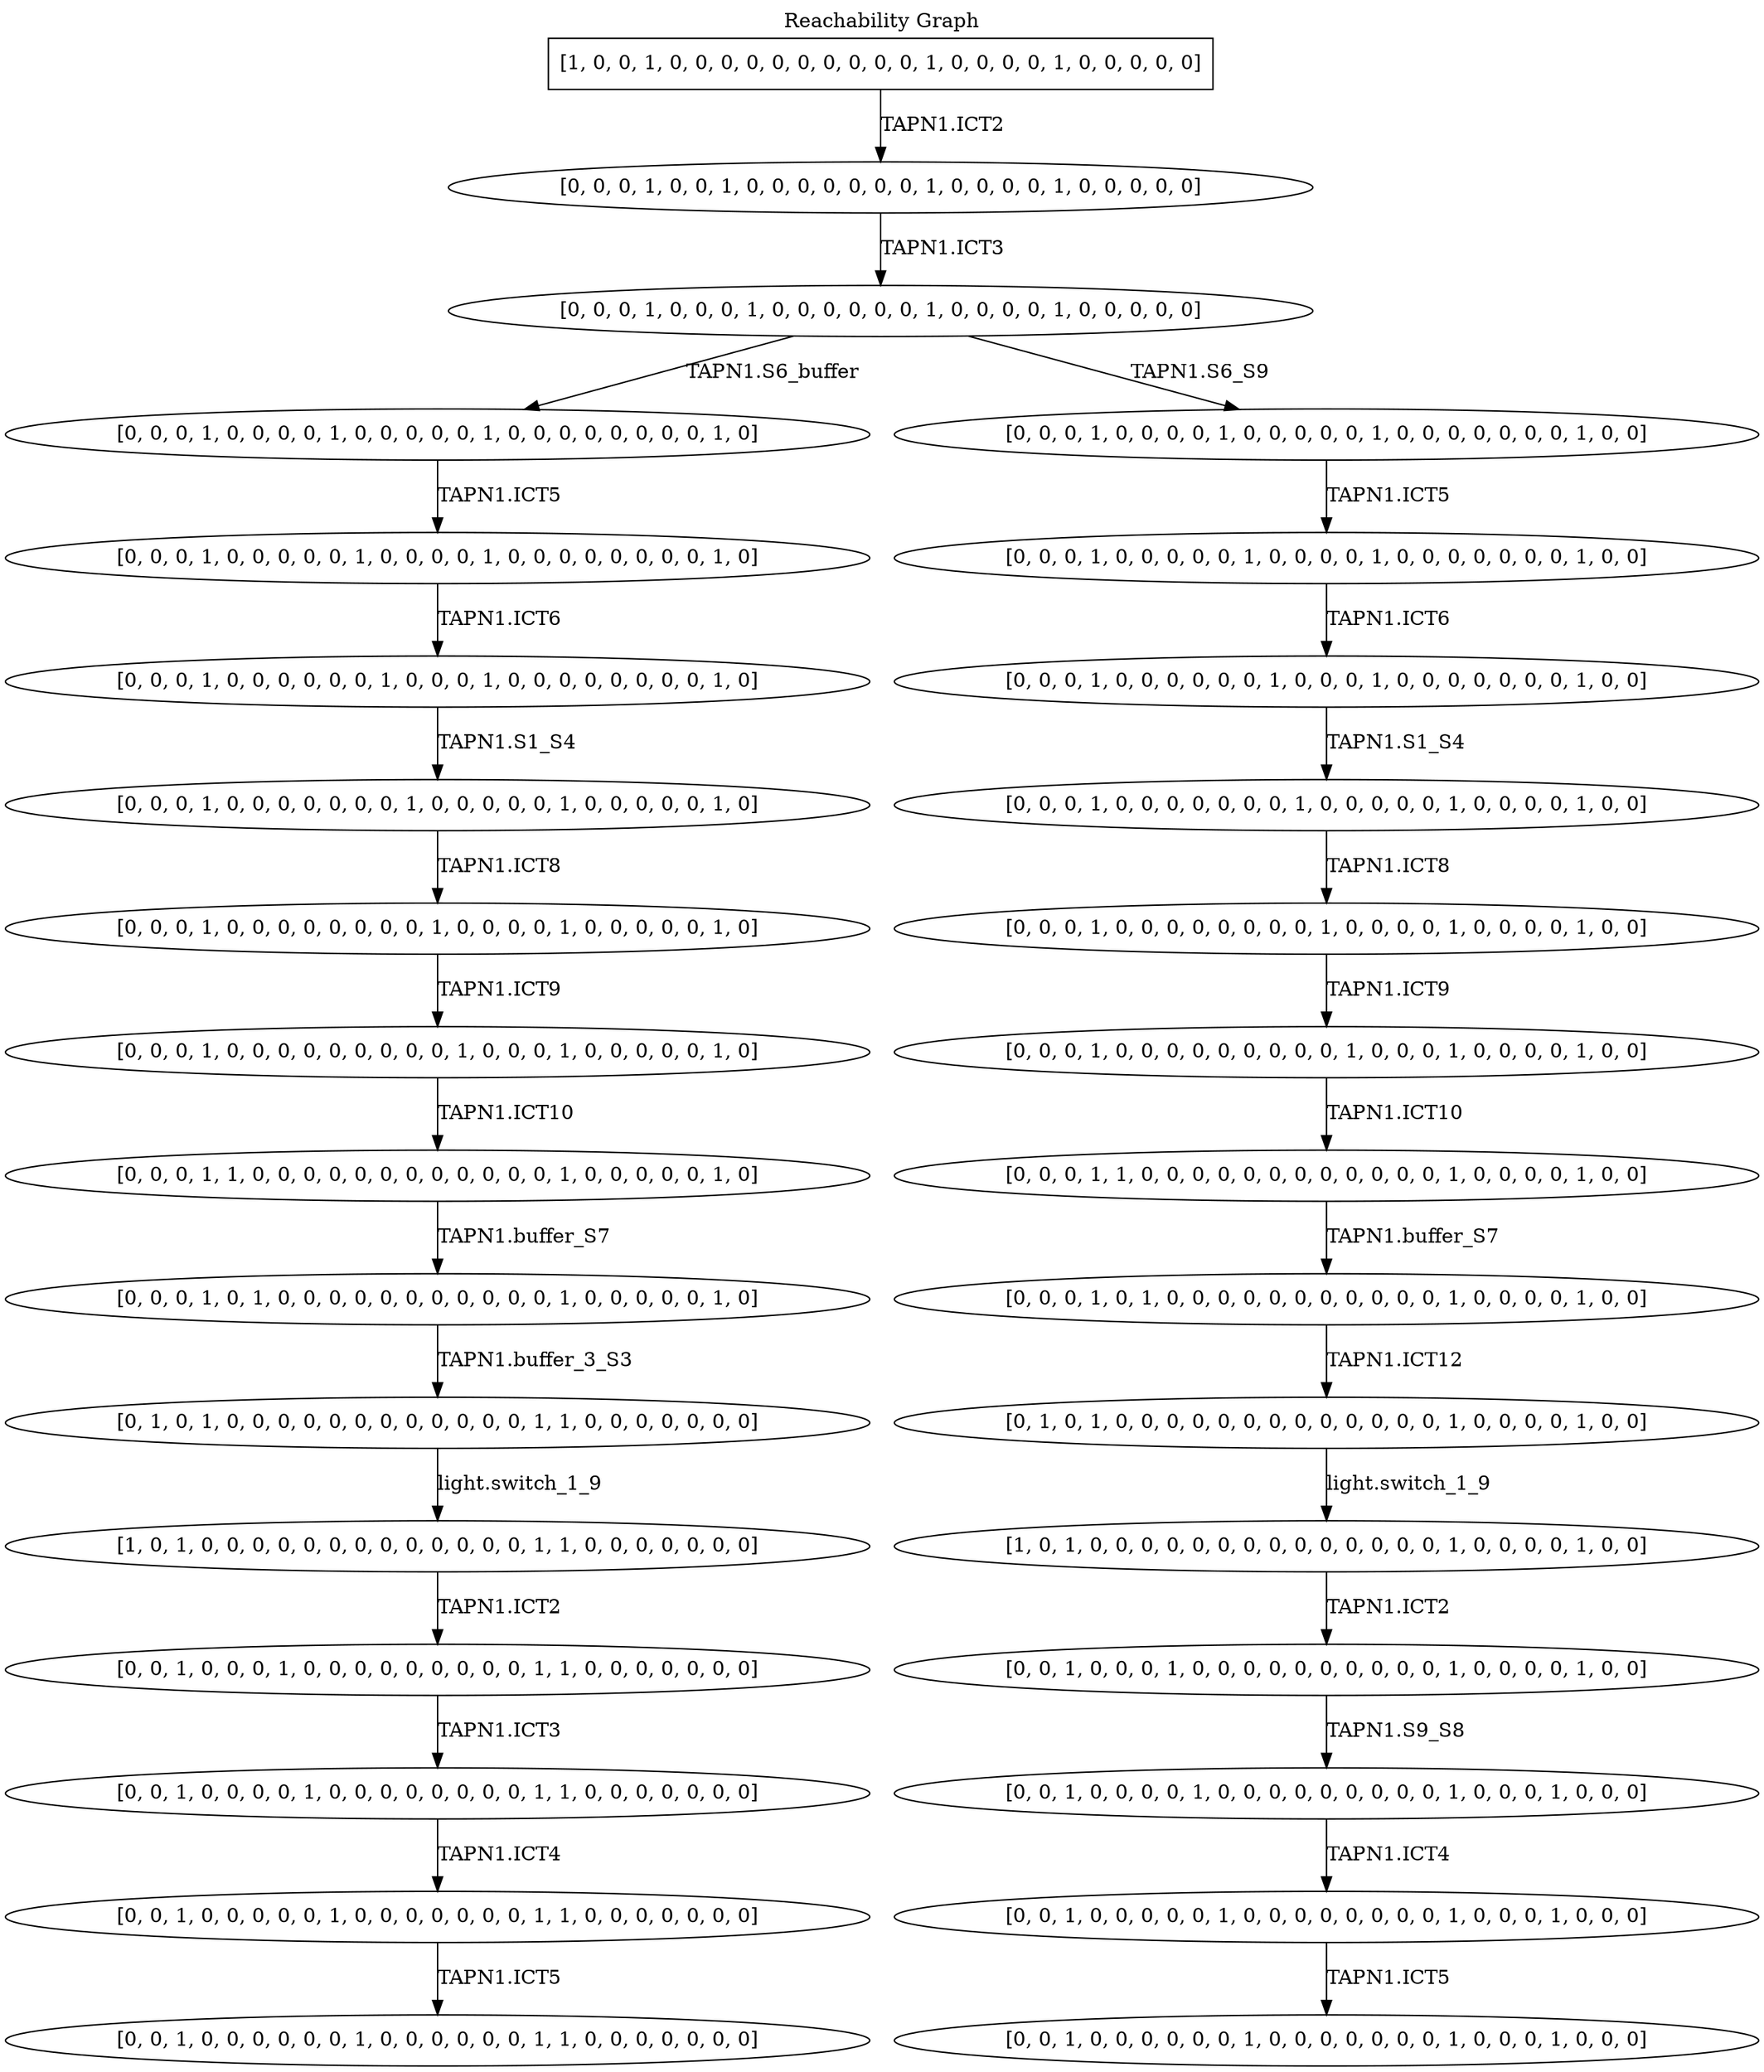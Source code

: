 
digraph RG {
  label="Reachability Graph";
  labelloc=t;
  S0 [shape=box, label="[1, 0, 0, 1, 0, 0, 0, 0, 0, 0, 0, 0, 0, 0, 1, 0, 0, 0, 0, 1, 0, 0, 0, 0, 0]"];
  S1 [label="[0, 0, 0, 1, 0, 0, 1, 0, 0, 0, 0, 0, 0, 0, 1, 0, 0, 0, 0, 1, 0, 0, 0, 0, 0]"];
  S2 [label="[0, 0, 0, 1, 0, 0, 0, 1, 0, 0, 0, 0, 0, 0, 1, 0, 0, 0, 0, 1, 0, 0, 0, 0, 0]"];
  S3 [label="[0, 0, 0, 1, 0, 0, 0, 0, 1, 0, 0, 0, 0, 0, 1, 0, 0, 0, 0, 0, 0, 0, 0, 1, 0]"];
  S4 [label="[0, 0, 0, 1, 0, 0, 0, 0, 1, 0, 0, 0, 0, 0, 1, 0, 0, 0, 0, 0, 0, 0, 1, 0, 0]"];
  S5 [label="[0, 0, 0, 1, 0, 0, 0, 0, 0, 1, 0, 0, 0, 0, 1, 0, 0, 0, 0, 0, 0, 0, 1, 0, 0]"];
  S6 [label="[0, 0, 0, 1, 0, 0, 0, 0, 0, 0, 1, 0, 0, 0, 1, 0, 0, 0, 0, 0, 0, 0, 1, 0, 0]"];
  S7 [label="[0, 0, 0, 1, 0, 0, 0, 0, 0, 0, 0, 1, 0, 0, 0, 0, 0, 1, 0, 0, 0, 0, 1, 0, 0]"];
  S8 [label="[0, 0, 0, 1, 0, 0, 0, 0, 0, 0, 0, 0, 1, 0, 0, 0, 0, 1, 0, 0, 0, 0, 1, 0, 0]"];
  S9 [label="[0, 0, 0, 1, 0, 0, 0, 0, 0, 0, 0, 0, 0, 1, 0, 0, 0, 1, 0, 0, 0, 0, 1, 0, 0]"];
  S10 [label="[0, 0, 0, 1, 1, 0, 0, 0, 0, 0, 0, 0, 0, 0, 0, 0, 0, 1, 0, 0, 0, 0, 1, 0, 0]"];
  S11 [label="[0, 0, 0, 1, 0, 1, 0, 0, 0, 0, 0, 0, 0, 0, 0, 0, 0, 1, 0, 0, 0, 0, 1, 0, 0]"];
  S12 [label="[0, 1, 0, 1, 0, 0, 0, 0, 0, 0, 0, 0, 0, 0, 0, 0, 0, 1, 0, 0, 0, 0, 1, 0, 0]"];
  S13 [label="[1, 0, 1, 0, 0, 0, 0, 0, 0, 0, 0, 0, 0, 0, 0, 0, 0, 1, 0, 0, 0, 0, 1, 0, 0]"];
  S14 [label="[0, 0, 1, 0, 0, 0, 1, 0, 0, 0, 0, 0, 0, 0, 0, 0, 0, 1, 0, 0, 0, 0, 1, 0, 0]"];
  S15 [label="[0, 0, 1, 0, 0, 0, 0, 1, 0, 0, 0, 0, 0, 0, 0, 0, 0, 1, 0, 0, 0, 1, 0, 0, 0]"];
  S16 [label="[0, 0, 1, 0, 0, 0, 0, 0, 1, 0, 0, 0, 0, 0, 0, 0, 0, 1, 0, 0, 0, 1, 0, 0, 0]"];
  S17 [label="[0, 0, 1, 0, 0, 0, 0, 0, 0, 1, 0, 0, 0, 0, 0, 0, 0, 1, 0, 0, 0, 1, 0, 0, 0]"];
  S18 [label="[0, 0, 0, 1, 0, 0, 0, 0, 0, 1, 0, 0, 0, 0, 1, 0, 0, 0, 0, 0, 0, 0, 0, 1, 0]"];
  S19 [label="[0, 0, 0, 1, 0, 0, 0, 0, 0, 0, 1, 0, 0, 0, 1, 0, 0, 0, 0, 0, 0, 0, 0, 1, 0]"];
  S20 [label="[0, 0, 0, 1, 0, 0, 0, 0, 0, 0, 0, 1, 0, 0, 0, 0, 0, 1, 0, 0, 0, 0, 0, 1, 0]"];
  S21 [label="[0, 0, 0, 1, 0, 0, 0, 0, 0, 0, 0, 0, 1, 0, 0, 0, 0, 1, 0, 0, 0, 0, 0, 1, 0]"];
  S22 [label="[0, 0, 0, 1, 0, 0, 0, 0, 0, 0, 0, 0, 0, 1, 0, 0, 0, 1, 0, 0, 0, 0, 0, 1, 0]"];
  S23 [label="[0, 0, 0, 1, 1, 0, 0, 0, 0, 0, 0, 0, 0, 0, 0, 0, 0, 1, 0, 0, 0, 0, 0, 1, 0]"];
  S24 [label="[0, 0, 0, 1, 0, 1, 0, 0, 0, 0, 0, 0, 0, 0, 0, 0, 0, 1, 0, 0, 0, 0, 0, 1, 0]"];
  S25 [label="[0, 1, 0, 1, 0, 0, 0, 0, 0, 0, 0, 0, 0, 0, 0, 0, 1, 1, 0, 0, 0, 0, 0, 0, 0]"];
  S26 [label="[1, 0, 1, 0, 0, 0, 0, 0, 0, 0, 0, 0, 0, 0, 0, 0, 1, 1, 0, 0, 0, 0, 0, 0, 0]"];
  S27 [label="[0, 0, 1, 0, 0, 0, 1, 0, 0, 0, 0, 0, 0, 0, 0, 0, 1, 1, 0, 0, 0, 0, 0, 0, 0]"];
  S28 [label="[0, 0, 1, 0, 0, 0, 0, 1, 0, 0, 0, 0, 0, 0, 0, 0, 1, 1, 0, 0, 0, 0, 0, 0, 0]"];
  S29 [label="[0, 0, 1, 0, 0, 0, 0, 0, 1, 0, 0, 0, 0, 0, 0, 0, 1, 1, 0, 0, 0, 0, 0, 0, 0]"];
  S30 [label="[0, 0, 1, 0, 0, 0, 0, 0, 0, 1, 0, 0, 0, 0, 0, 0, 1, 1, 0, 0, 0, 0, 0, 0, 0]"];
  S0 -> S1 [label="TAPN1.ICT2"];
  S1 -> S2 [label="TAPN1.ICT3"];
  S2 -> S3 [label="TAPN1.S6_buffer"];
  S2 -> S4 [label="TAPN1.S6_S9"];
  S4 -> S5 [label="TAPN1.ICT5"];
  S5 -> S6 [label="TAPN1.ICT6"];
  S6 -> S7 [label="TAPN1.S1_S4"];
  S7 -> S8 [label="TAPN1.ICT8"];
  S8 -> S9 [label="TAPN1.ICT9"];
  S9 -> S10 [label="TAPN1.ICT10"];
  S10 -> S11 [label="TAPN1.buffer_S7"];
  S11 -> S12 [label="TAPN1.ICT12"];
  S12 -> S13 [label="light.switch_1_9"];
  S13 -> S14 [label="TAPN1.ICT2"];
  S14 -> S15 [label="TAPN1.S9_S8"];
  S15 -> S16 [label="TAPN1.ICT4"];
  S16 -> S17 [label="TAPN1.ICT5"];
  S3 -> S18 [label="TAPN1.ICT5"];
  S18 -> S19 [label="TAPN1.ICT6"];
  S19 -> S20 [label="TAPN1.S1_S4"];
  S20 -> S21 [label="TAPN1.ICT8"];
  S21 -> S22 [label="TAPN1.ICT9"];
  S22 -> S23 [label="TAPN1.ICT10"];
  S23 -> S24 [label="TAPN1.buffer_S7"];
  S24 -> S25 [label="TAPN1.buffer_3_S3"];
  S25 -> S26 [label="light.switch_1_9"];
  S26 -> S27 [label="TAPN1.ICT2"];
  S27 -> S28 [label="TAPN1.ICT3"];
  S28 -> S29 [label="TAPN1.ICT4"];
  S29 -> S30 [label="TAPN1.ICT5"];
}
